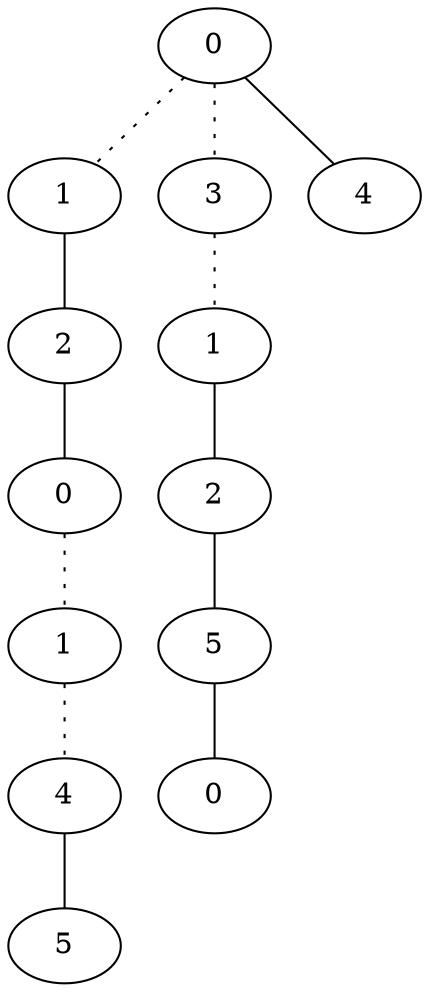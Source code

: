 graph {
a0[label=0];
a1[label=1];
a2[label=2];
a3[label=0];
a4[label=1];
a5[label=4];
a6[label=5];
a7[label=3];
a8[label=1];
a9[label=2];
a10[label=5];
a11[label=0];
a12[label=4];
a0 -- a1 [style=dotted];
a0 -- a7 [style=dotted];
a0 -- a12;
a1 -- a2;
a2 -- a3;
a3 -- a4 [style=dotted];
a4 -- a5 [style=dotted];
a5 -- a6;
a7 -- a8 [style=dotted];
a8 -- a9;
a9 -- a10;
a10 -- a11;
}
